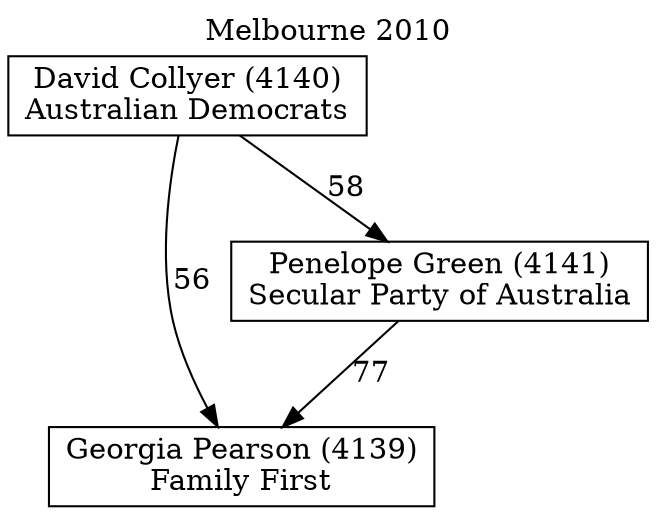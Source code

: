 // House preference flow
digraph "Georgia Pearson (4139)_Melbourne_2010" {
	graph [label="Melbourne 2010" labelloc=t mclimit=10]
	node [shape=box]
	"Georgia Pearson (4139)" [label="Georgia Pearson (4139)
Family First"]
	"Penelope Green (4141)" [label="Penelope Green (4141)
Secular Party of Australia"]
	"David Collyer (4140)" [label="David Collyer (4140)
Australian Democrats"]
	"Penelope Green (4141)" -> "Georgia Pearson (4139)" [label=77]
	"David Collyer (4140)" -> "Penelope Green (4141)" [label=58]
	"David Collyer (4140)" -> "Georgia Pearson (4139)" [label=56]
}

